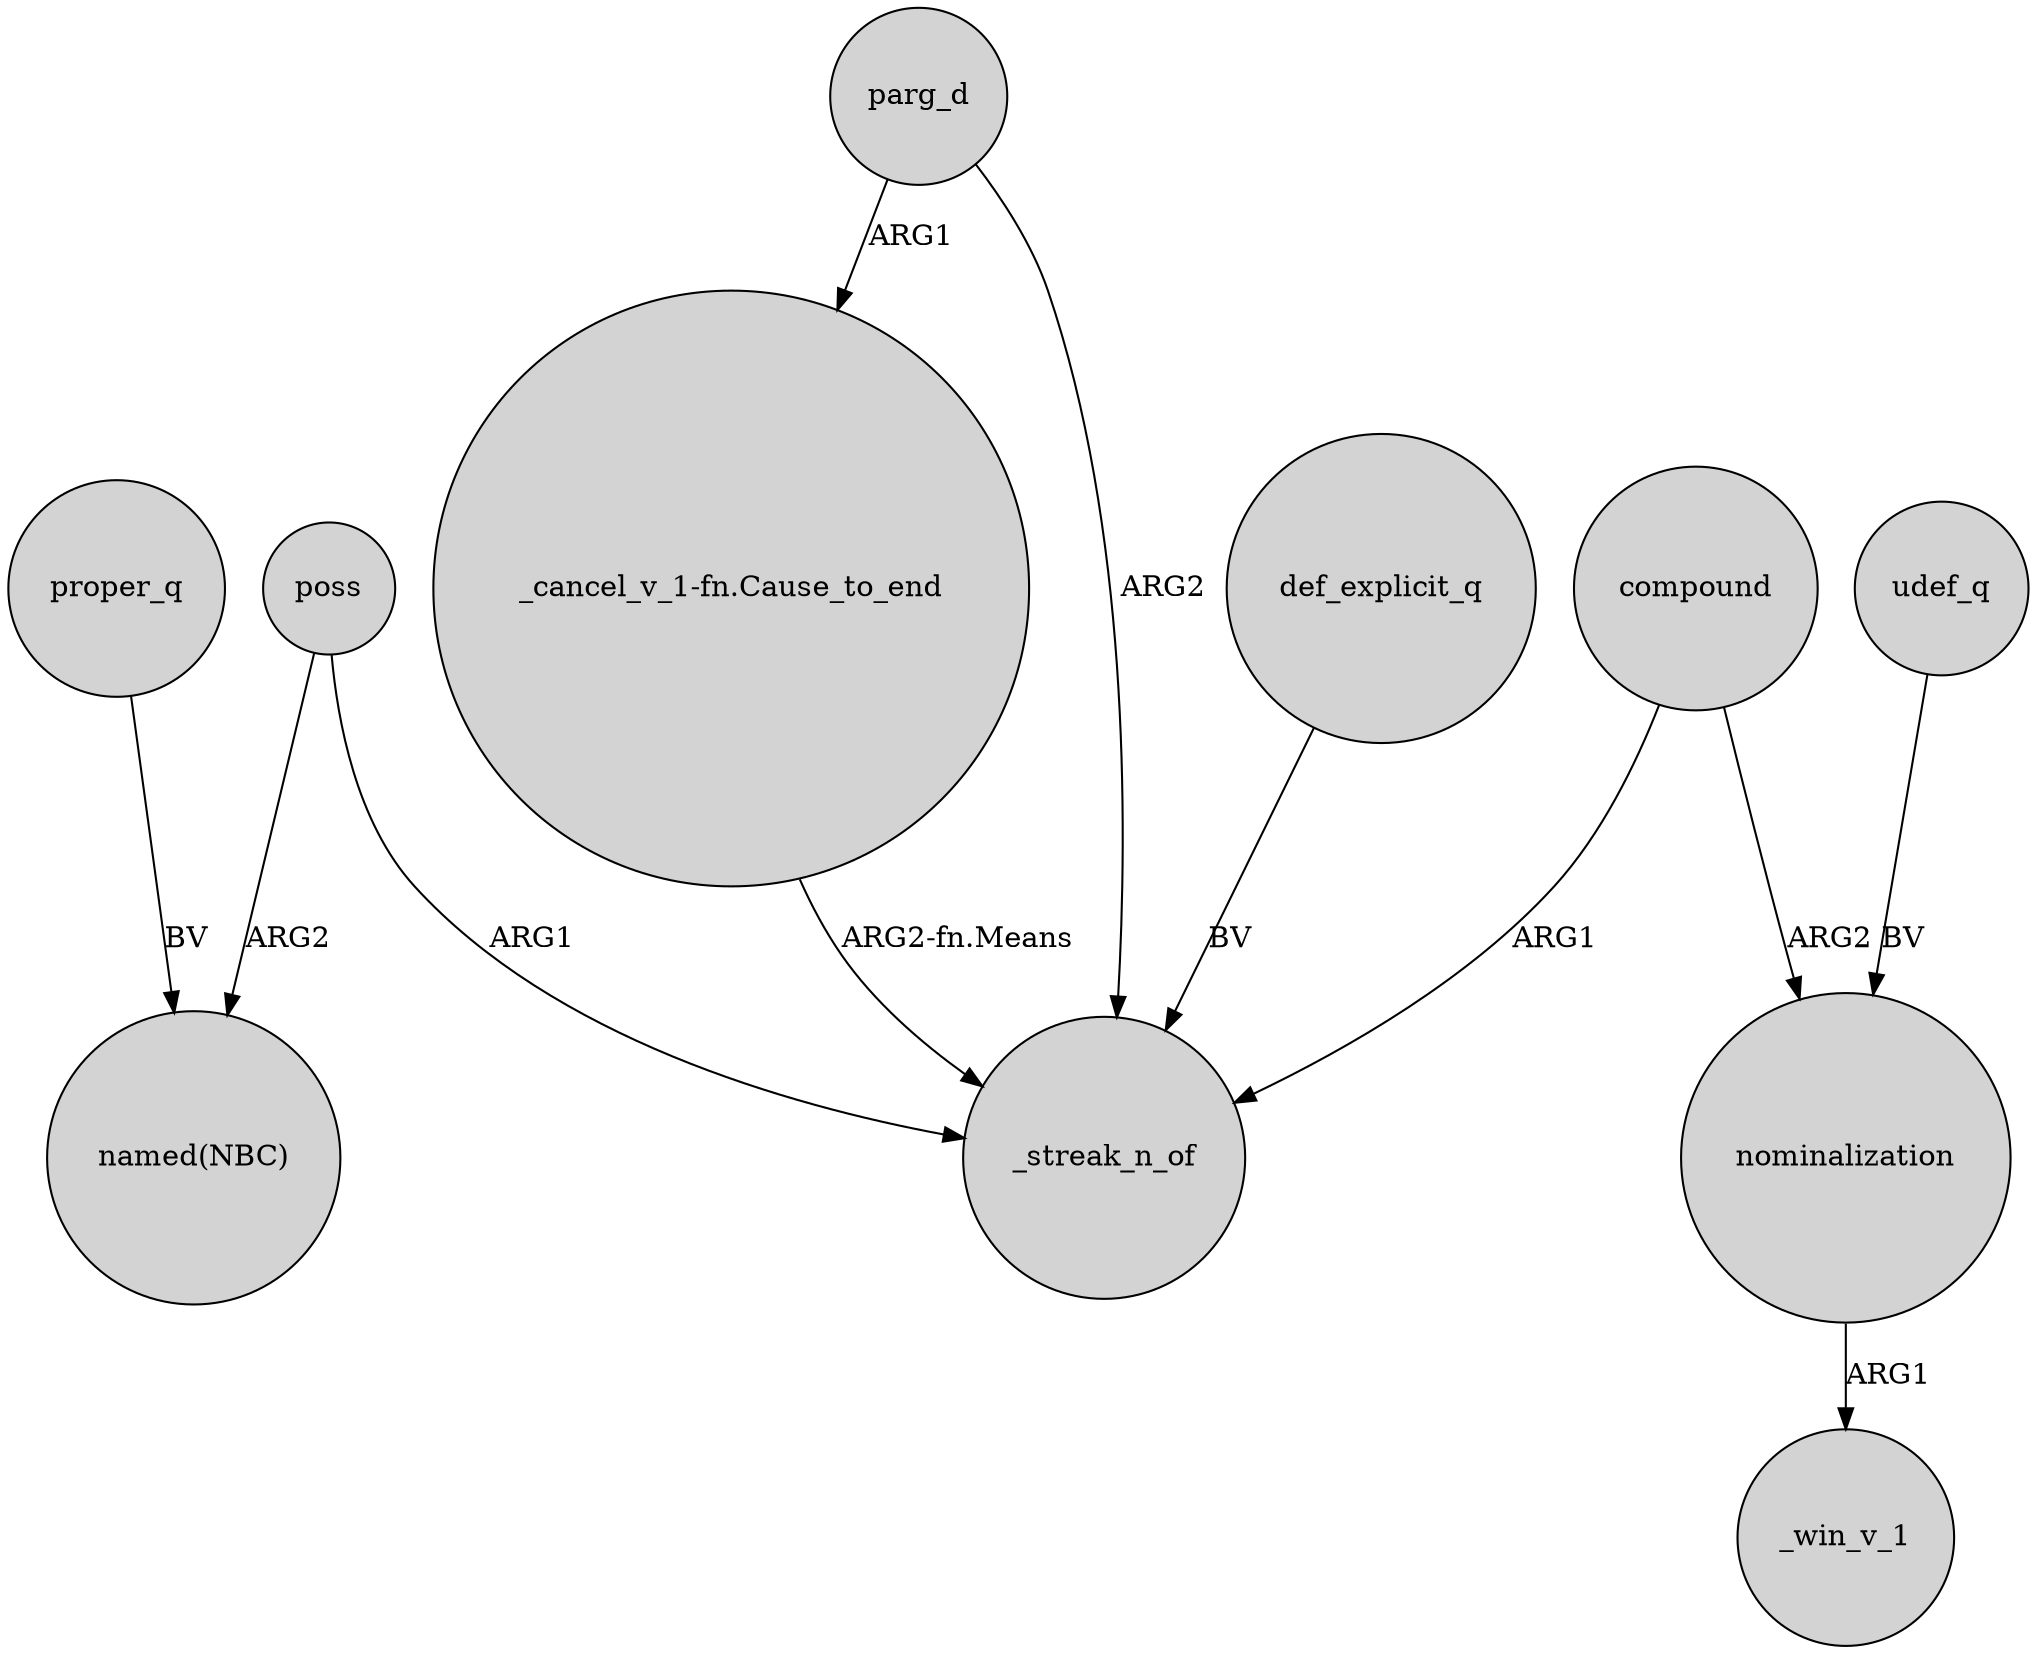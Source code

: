 digraph {
	node [shape=circle style=filled]
	"_cancel_v_1-fn.Cause_to_end" -> _streak_n_of [label="ARG2-fn.Means"]
	parg_d -> "_cancel_v_1-fn.Cause_to_end" [label=ARG1]
	parg_d -> _streak_n_of [label=ARG2]
	proper_q -> "named(NBC)" [label=BV]
	poss -> _streak_n_of [label=ARG1]
	poss -> "named(NBC)" [label=ARG2]
	nominalization -> _win_v_1 [label=ARG1]
	compound -> _streak_n_of [label=ARG1]
	compound -> nominalization [label=ARG2]
	def_explicit_q -> _streak_n_of [label=BV]
	udef_q -> nominalization [label=BV]
}
